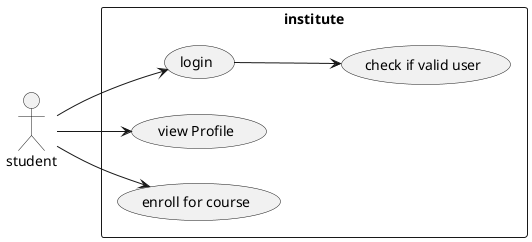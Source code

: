 
@startuml

    left to right direction

    actor student

    rectangle institute {
        usecase "login" as login
        usecase "check if valid user" as validUser
        usecase "view Profile" as viewPRofile
        usecase "enroll for course" as enroll
    }

    student --> login
    student --> viewPRofile
    student --> enroll

    login --> validUser


@enduml